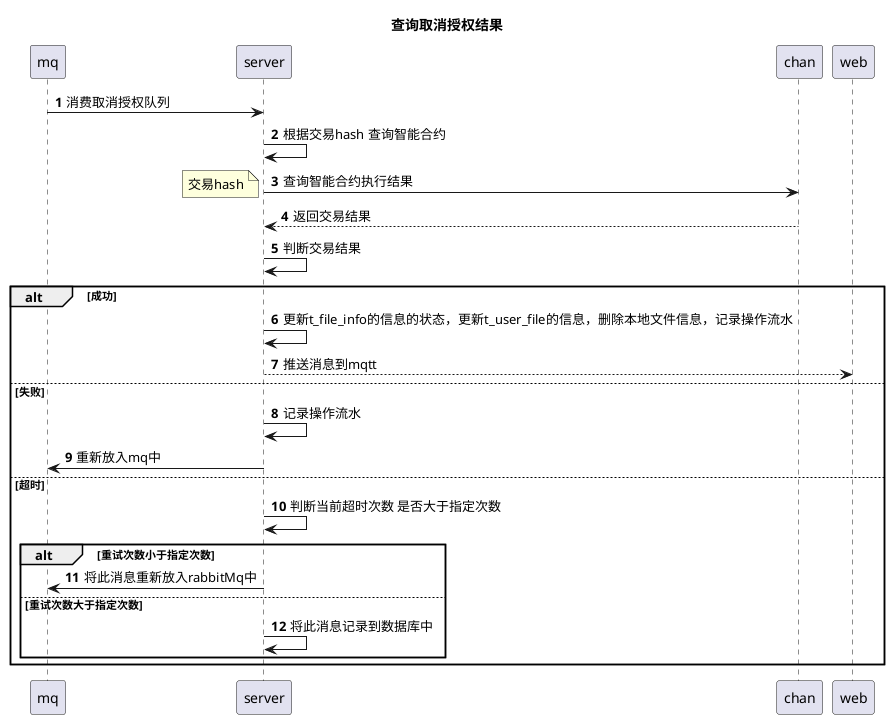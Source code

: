 @startuml
title:查询取消授权结果
autonumber
mq->server:消费取消授权队列
server->server:根据交易hash 查询智能合约
server->chan:查询智能合约执行结果
note left: 交易hash
chan-->server:返回交易结果
server->server:判断交易结果
alt 成功
server->server:更新t_file_info的信息的状态，更新t_user_file的信息，删除本地文件信息，记录操作流水
server-->web:推送消息到mqtt
else 失败
server->server:记录操作流水
server->mq:重新放入mq中
else 超时
server->server:判断当前超时次数 是否大于指定次数
alt 重试次数小于指定次数
server->mq:将此消息重新放入rabbitMq中
else 重试次数大于指定次数
server->server: 将此消息记录到数据库中
end
end
@enduml